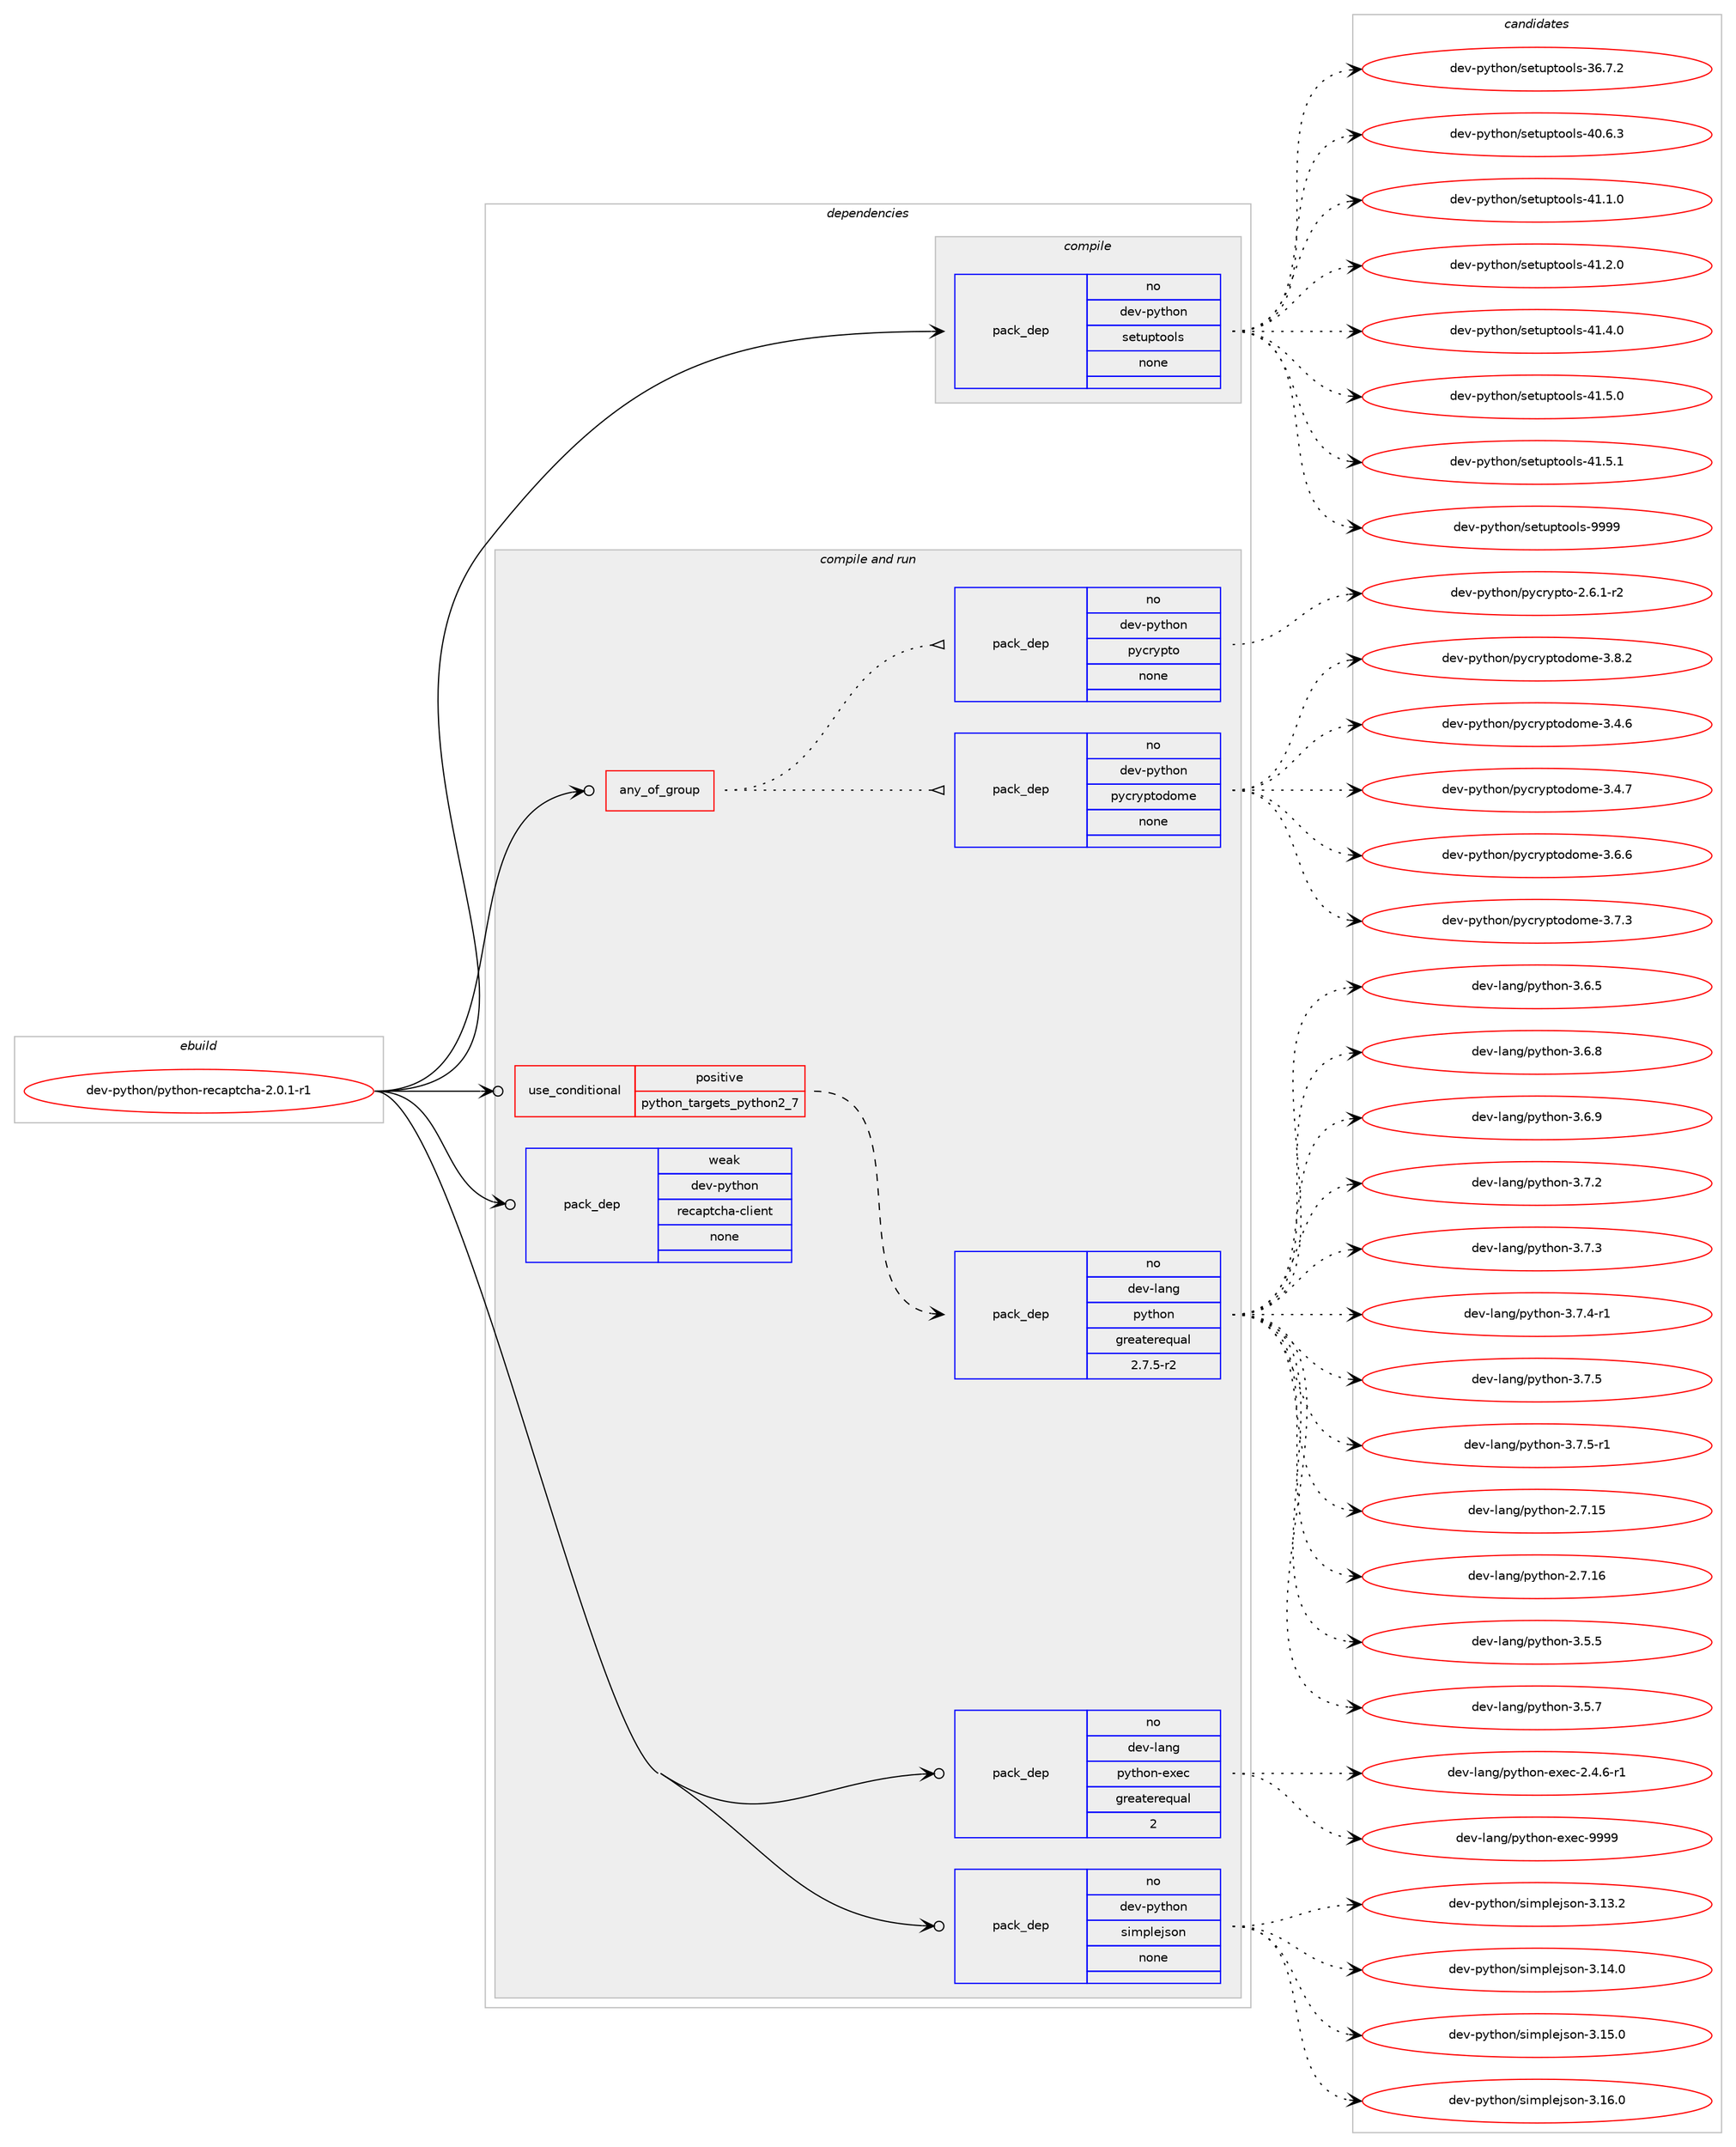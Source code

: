 digraph prolog {

# *************
# Graph options
# *************

newrank=true;
concentrate=true;
compound=true;
graph [rankdir=LR,fontname=Helvetica,fontsize=10,ranksep=1.5];#, ranksep=2.5, nodesep=0.2];
edge  [arrowhead=vee];
node  [fontname=Helvetica,fontsize=10];

# **********
# The ebuild
# **********

subgraph cluster_leftcol {
color=gray;
rank=same;
label=<<i>ebuild</i>>;
id [label="dev-python/python-recaptcha-2.0.1-r1", color=red, width=4, href="../dev-python/python-recaptcha-2.0.1-r1.svg"];
}

# ****************
# The dependencies
# ****************

subgraph cluster_midcol {
color=gray;
label=<<i>dependencies</i>>;
subgraph cluster_compile {
fillcolor="#eeeeee";
style=filled;
label=<<i>compile</i>>;
subgraph pack472963 {
dependency632682 [label=<<TABLE BORDER="0" CELLBORDER="1" CELLSPACING="0" CELLPADDING="4" WIDTH="220"><TR><TD ROWSPAN="6" CELLPADDING="30">pack_dep</TD></TR><TR><TD WIDTH="110">no</TD></TR><TR><TD>dev-python</TD></TR><TR><TD>setuptools</TD></TR><TR><TD>none</TD></TR><TR><TD></TD></TR></TABLE>>, shape=none, color=blue];
}
id:e -> dependency632682:w [weight=20,style="solid",arrowhead="vee"];
}
subgraph cluster_compileandrun {
fillcolor="#eeeeee";
style=filled;
label=<<i>compile and run</i>>;
subgraph any11494 {
dependency632683 [label=<<TABLE BORDER="0" CELLBORDER="1" CELLSPACING="0" CELLPADDING="4"><TR><TD CELLPADDING="10">any_of_group</TD></TR></TABLE>>, shape=none, color=red];subgraph pack472964 {
dependency632684 [label=<<TABLE BORDER="0" CELLBORDER="1" CELLSPACING="0" CELLPADDING="4" WIDTH="220"><TR><TD ROWSPAN="6" CELLPADDING="30">pack_dep</TD></TR><TR><TD WIDTH="110">no</TD></TR><TR><TD>dev-python</TD></TR><TR><TD>pycryptodome</TD></TR><TR><TD>none</TD></TR><TR><TD></TD></TR></TABLE>>, shape=none, color=blue];
}
dependency632683:e -> dependency632684:w [weight=20,style="dotted",arrowhead="oinv"];
subgraph pack472965 {
dependency632685 [label=<<TABLE BORDER="0" CELLBORDER="1" CELLSPACING="0" CELLPADDING="4" WIDTH="220"><TR><TD ROWSPAN="6" CELLPADDING="30">pack_dep</TD></TR><TR><TD WIDTH="110">no</TD></TR><TR><TD>dev-python</TD></TR><TR><TD>pycrypto</TD></TR><TR><TD>none</TD></TR><TR><TD></TD></TR></TABLE>>, shape=none, color=blue];
}
dependency632683:e -> dependency632685:w [weight=20,style="dotted",arrowhead="oinv"];
}
id:e -> dependency632683:w [weight=20,style="solid",arrowhead="odotvee"];
subgraph cond147848 {
dependency632686 [label=<<TABLE BORDER="0" CELLBORDER="1" CELLSPACING="0" CELLPADDING="4"><TR><TD ROWSPAN="3" CELLPADDING="10">use_conditional</TD></TR><TR><TD>positive</TD></TR><TR><TD>python_targets_python2_7</TD></TR></TABLE>>, shape=none, color=red];
subgraph pack472966 {
dependency632687 [label=<<TABLE BORDER="0" CELLBORDER="1" CELLSPACING="0" CELLPADDING="4" WIDTH="220"><TR><TD ROWSPAN="6" CELLPADDING="30">pack_dep</TD></TR><TR><TD WIDTH="110">no</TD></TR><TR><TD>dev-lang</TD></TR><TR><TD>python</TD></TR><TR><TD>greaterequal</TD></TR><TR><TD>2.7.5-r2</TD></TR></TABLE>>, shape=none, color=blue];
}
dependency632686:e -> dependency632687:w [weight=20,style="dashed",arrowhead="vee"];
}
id:e -> dependency632686:w [weight=20,style="solid",arrowhead="odotvee"];
subgraph pack472967 {
dependency632688 [label=<<TABLE BORDER="0" CELLBORDER="1" CELLSPACING="0" CELLPADDING="4" WIDTH="220"><TR><TD ROWSPAN="6" CELLPADDING="30">pack_dep</TD></TR><TR><TD WIDTH="110">no</TD></TR><TR><TD>dev-lang</TD></TR><TR><TD>python-exec</TD></TR><TR><TD>greaterequal</TD></TR><TR><TD>2</TD></TR></TABLE>>, shape=none, color=blue];
}
id:e -> dependency632688:w [weight=20,style="solid",arrowhead="odotvee"];
subgraph pack472968 {
dependency632689 [label=<<TABLE BORDER="0" CELLBORDER="1" CELLSPACING="0" CELLPADDING="4" WIDTH="220"><TR><TD ROWSPAN="6" CELLPADDING="30">pack_dep</TD></TR><TR><TD WIDTH="110">no</TD></TR><TR><TD>dev-python</TD></TR><TR><TD>simplejson</TD></TR><TR><TD>none</TD></TR><TR><TD></TD></TR></TABLE>>, shape=none, color=blue];
}
id:e -> dependency632689:w [weight=20,style="solid",arrowhead="odotvee"];
subgraph pack472969 {
dependency632690 [label=<<TABLE BORDER="0" CELLBORDER="1" CELLSPACING="0" CELLPADDING="4" WIDTH="220"><TR><TD ROWSPAN="6" CELLPADDING="30">pack_dep</TD></TR><TR><TD WIDTH="110">weak</TD></TR><TR><TD>dev-python</TD></TR><TR><TD>recaptcha-client</TD></TR><TR><TD>none</TD></TR><TR><TD></TD></TR></TABLE>>, shape=none, color=blue];
}
id:e -> dependency632690:w [weight=20,style="solid",arrowhead="odotvee"];
}
subgraph cluster_run {
fillcolor="#eeeeee";
style=filled;
label=<<i>run</i>>;
}
}

# **************
# The candidates
# **************

subgraph cluster_choices {
rank=same;
color=gray;
label=<<i>candidates</i>>;

subgraph choice472963 {
color=black;
nodesep=1;
choice100101118451121211161041111104711510111611711211611111110811545515446554650 [label="dev-python/setuptools-36.7.2", color=red, width=4,href="../dev-python/setuptools-36.7.2.svg"];
choice100101118451121211161041111104711510111611711211611111110811545524846544651 [label="dev-python/setuptools-40.6.3", color=red, width=4,href="../dev-python/setuptools-40.6.3.svg"];
choice100101118451121211161041111104711510111611711211611111110811545524946494648 [label="dev-python/setuptools-41.1.0", color=red, width=4,href="../dev-python/setuptools-41.1.0.svg"];
choice100101118451121211161041111104711510111611711211611111110811545524946504648 [label="dev-python/setuptools-41.2.0", color=red, width=4,href="../dev-python/setuptools-41.2.0.svg"];
choice100101118451121211161041111104711510111611711211611111110811545524946524648 [label="dev-python/setuptools-41.4.0", color=red, width=4,href="../dev-python/setuptools-41.4.0.svg"];
choice100101118451121211161041111104711510111611711211611111110811545524946534648 [label="dev-python/setuptools-41.5.0", color=red, width=4,href="../dev-python/setuptools-41.5.0.svg"];
choice100101118451121211161041111104711510111611711211611111110811545524946534649 [label="dev-python/setuptools-41.5.1", color=red, width=4,href="../dev-python/setuptools-41.5.1.svg"];
choice10010111845112121116104111110471151011161171121161111111081154557575757 [label="dev-python/setuptools-9999", color=red, width=4,href="../dev-python/setuptools-9999.svg"];
dependency632682:e -> choice100101118451121211161041111104711510111611711211611111110811545515446554650:w [style=dotted,weight="100"];
dependency632682:e -> choice100101118451121211161041111104711510111611711211611111110811545524846544651:w [style=dotted,weight="100"];
dependency632682:e -> choice100101118451121211161041111104711510111611711211611111110811545524946494648:w [style=dotted,weight="100"];
dependency632682:e -> choice100101118451121211161041111104711510111611711211611111110811545524946504648:w [style=dotted,weight="100"];
dependency632682:e -> choice100101118451121211161041111104711510111611711211611111110811545524946524648:w [style=dotted,weight="100"];
dependency632682:e -> choice100101118451121211161041111104711510111611711211611111110811545524946534648:w [style=dotted,weight="100"];
dependency632682:e -> choice100101118451121211161041111104711510111611711211611111110811545524946534649:w [style=dotted,weight="100"];
dependency632682:e -> choice10010111845112121116104111110471151011161171121161111111081154557575757:w [style=dotted,weight="100"];
}
subgraph choice472964 {
color=black;
nodesep=1;
choice100101118451121211161041111104711212199114121112116111100111109101455146524654 [label="dev-python/pycryptodome-3.4.6", color=red, width=4,href="../dev-python/pycryptodome-3.4.6.svg"];
choice100101118451121211161041111104711212199114121112116111100111109101455146524655 [label="dev-python/pycryptodome-3.4.7", color=red, width=4,href="../dev-python/pycryptodome-3.4.7.svg"];
choice100101118451121211161041111104711212199114121112116111100111109101455146544654 [label="dev-python/pycryptodome-3.6.6", color=red, width=4,href="../dev-python/pycryptodome-3.6.6.svg"];
choice100101118451121211161041111104711212199114121112116111100111109101455146554651 [label="dev-python/pycryptodome-3.7.3", color=red, width=4,href="../dev-python/pycryptodome-3.7.3.svg"];
choice100101118451121211161041111104711212199114121112116111100111109101455146564650 [label="dev-python/pycryptodome-3.8.2", color=red, width=4,href="../dev-python/pycryptodome-3.8.2.svg"];
dependency632684:e -> choice100101118451121211161041111104711212199114121112116111100111109101455146524654:w [style=dotted,weight="100"];
dependency632684:e -> choice100101118451121211161041111104711212199114121112116111100111109101455146524655:w [style=dotted,weight="100"];
dependency632684:e -> choice100101118451121211161041111104711212199114121112116111100111109101455146544654:w [style=dotted,weight="100"];
dependency632684:e -> choice100101118451121211161041111104711212199114121112116111100111109101455146554651:w [style=dotted,weight="100"];
dependency632684:e -> choice100101118451121211161041111104711212199114121112116111100111109101455146564650:w [style=dotted,weight="100"];
}
subgraph choice472965 {
color=black;
nodesep=1;
choice1001011184511212111610411111047112121991141211121161114550465446494511450 [label="dev-python/pycrypto-2.6.1-r2", color=red, width=4,href="../dev-python/pycrypto-2.6.1-r2.svg"];
dependency632685:e -> choice1001011184511212111610411111047112121991141211121161114550465446494511450:w [style=dotted,weight="100"];
}
subgraph choice472966 {
color=black;
nodesep=1;
choice10010111845108971101034711212111610411111045504655464953 [label="dev-lang/python-2.7.15", color=red, width=4,href="../dev-lang/python-2.7.15.svg"];
choice10010111845108971101034711212111610411111045504655464954 [label="dev-lang/python-2.7.16", color=red, width=4,href="../dev-lang/python-2.7.16.svg"];
choice100101118451089711010347112121116104111110455146534653 [label="dev-lang/python-3.5.5", color=red, width=4,href="../dev-lang/python-3.5.5.svg"];
choice100101118451089711010347112121116104111110455146534655 [label="dev-lang/python-3.5.7", color=red, width=4,href="../dev-lang/python-3.5.7.svg"];
choice100101118451089711010347112121116104111110455146544653 [label="dev-lang/python-3.6.5", color=red, width=4,href="../dev-lang/python-3.6.5.svg"];
choice100101118451089711010347112121116104111110455146544656 [label="dev-lang/python-3.6.8", color=red, width=4,href="../dev-lang/python-3.6.8.svg"];
choice100101118451089711010347112121116104111110455146544657 [label="dev-lang/python-3.6.9", color=red, width=4,href="../dev-lang/python-3.6.9.svg"];
choice100101118451089711010347112121116104111110455146554650 [label="dev-lang/python-3.7.2", color=red, width=4,href="../dev-lang/python-3.7.2.svg"];
choice100101118451089711010347112121116104111110455146554651 [label="dev-lang/python-3.7.3", color=red, width=4,href="../dev-lang/python-3.7.3.svg"];
choice1001011184510897110103471121211161041111104551465546524511449 [label="dev-lang/python-3.7.4-r1", color=red, width=4,href="../dev-lang/python-3.7.4-r1.svg"];
choice100101118451089711010347112121116104111110455146554653 [label="dev-lang/python-3.7.5", color=red, width=4,href="../dev-lang/python-3.7.5.svg"];
choice1001011184510897110103471121211161041111104551465546534511449 [label="dev-lang/python-3.7.5-r1", color=red, width=4,href="../dev-lang/python-3.7.5-r1.svg"];
dependency632687:e -> choice10010111845108971101034711212111610411111045504655464953:w [style=dotted,weight="100"];
dependency632687:e -> choice10010111845108971101034711212111610411111045504655464954:w [style=dotted,weight="100"];
dependency632687:e -> choice100101118451089711010347112121116104111110455146534653:w [style=dotted,weight="100"];
dependency632687:e -> choice100101118451089711010347112121116104111110455146534655:w [style=dotted,weight="100"];
dependency632687:e -> choice100101118451089711010347112121116104111110455146544653:w [style=dotted,weight="100"];
dependency632687:e -> choice100101118451089711010347112121116104111110455146544656:w [style=dotted,weight="100"];
dependency632687:e -> choice100101118451089711010347112121116104111110455146544657:w [style=dotted,weight="100"];
dependency632687:e -> choice100101118451089711010347112121116104111110455146554650:w [style=dotted,weight="100"];
dependency632687:e -> choice100101118451089711010347112121116104111110455146554651:w [style=dotted,weight="100"];
dependency632687:e -> choice1001011184510897110103471121211161041111104551465546524511449:w [style=dotted,weight="100"];
dependency632687:e -> choice100101118451089711010347112121116104111110455146554653:w [style=dotted,weight="100"];
dependency632687:e -> choice1001011184510897110103471121211161041111104551465546534511449:w [style=dotted,weight="100"];
}
subgraph choice472967 {
color=black;
nodesep=1;
choice10010111845108971101034711212111610411111045101120101994550465246544511449 [label="dev-lang/python-exec-2.4.6-r1", color=red, width=4,href="../dev-lang/python-exec-2.4.6-r1.svg"];
choice10010111845108971101034711212111610411111045101120101994557575757 [label="dev-lang/python-exec-9999", color=red, width=4,href="../dev-lang/python-exec-9999.svg"];
dependency632688:e -> choice10010111845108971101034711212111610411111045101120101994550465246544511449:w [style=dotted,weight="100"];
dependency632688:e -> choice10010111845108971101034711212111610411111045101120101994557575757:w [style=dotted,weight="100"];
}
subgraph choice472968 {
color=black;
nodesep=1;
choice100101118451121211161041111104711510510911210810110611511111045514649514650 [label="dev-python/simplejson-3.13.2", color=red, width=4,href="../dev-python/simplejson-3.13.2.svg"];
choice100101118451121211161041111104711510510911210810110611511111045514649524648 [label="dev-python/simplejson-3.14.0", color=red, width=4,href="../dev-python/simplejson-3.14.0.svg"];
choice100101118451121211161041111104711510510911210810110611511111045514649534648 [label="dev-python/simplejson-3.15.0", color=red, width=4,href="../dev-python/simplejson-3.15.0.svg"];
choice100101118451121211161041111104711510510911210810110611511111045514649544648 [label="dev-python/simplejson-3.16.0", color=red, width=4,href="../dev-python/simplejson-3.16.0.svg"];
dependency632689:e -> choice100101118451121211161041111104711510510911210810110611511111045514649514650:w [style=dotted,weight="100"];
dependency632689:e -> choice100101118451121211161041111104711510510911210810110611511111045514649524648:w [style=dotted,weight="100"];
dependency632689:e -> choice100101118451121211161041111104711510510911210810110611511111045514649534648:w [style=dotted,weight="100"];
dependency632689:e -> choice100101118451121211161041111104711510510911210810110611511111045514649544648:w [style=dotted,weight="100"];
}
subgraph choice472969 {
color=black;
nodesep=1;
}
}

}
